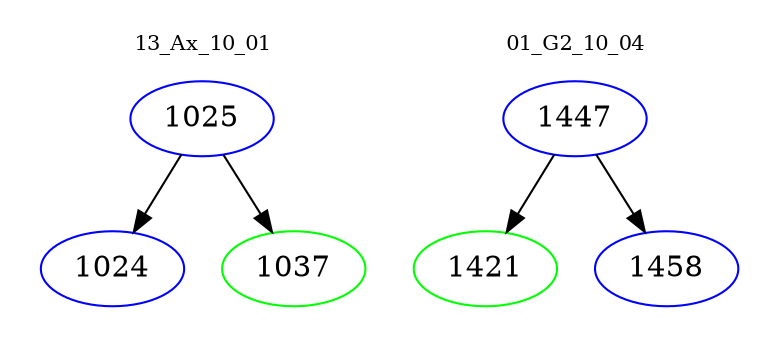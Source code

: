 digraph{
subgraph cluster_0 {
color = white
label = "13_Ax_10_01";
fontsize=10;
T0_1025 [label="1025", color="blue"]
T0_1025 -> T0_1024 [color="black"]
T0_1024 [label="1024", color="blue"]
T0_1025 -> T0_1037 [color="black"]
T0_1037 [label="1037", color="green"]
}
subgraph cluster_1 {
color = white
label = "01_G2_10_04";
fontsize=10;
T1_1447 [label="1447", color="blue"]
T1_1447 -> T1_1421 [color="black"]
T1_1421 [label="1421", color="green"]
T1_1447 -> T1_1458 [color="black"]
T1_1458 [label="1458", color="blue"]
}
}
